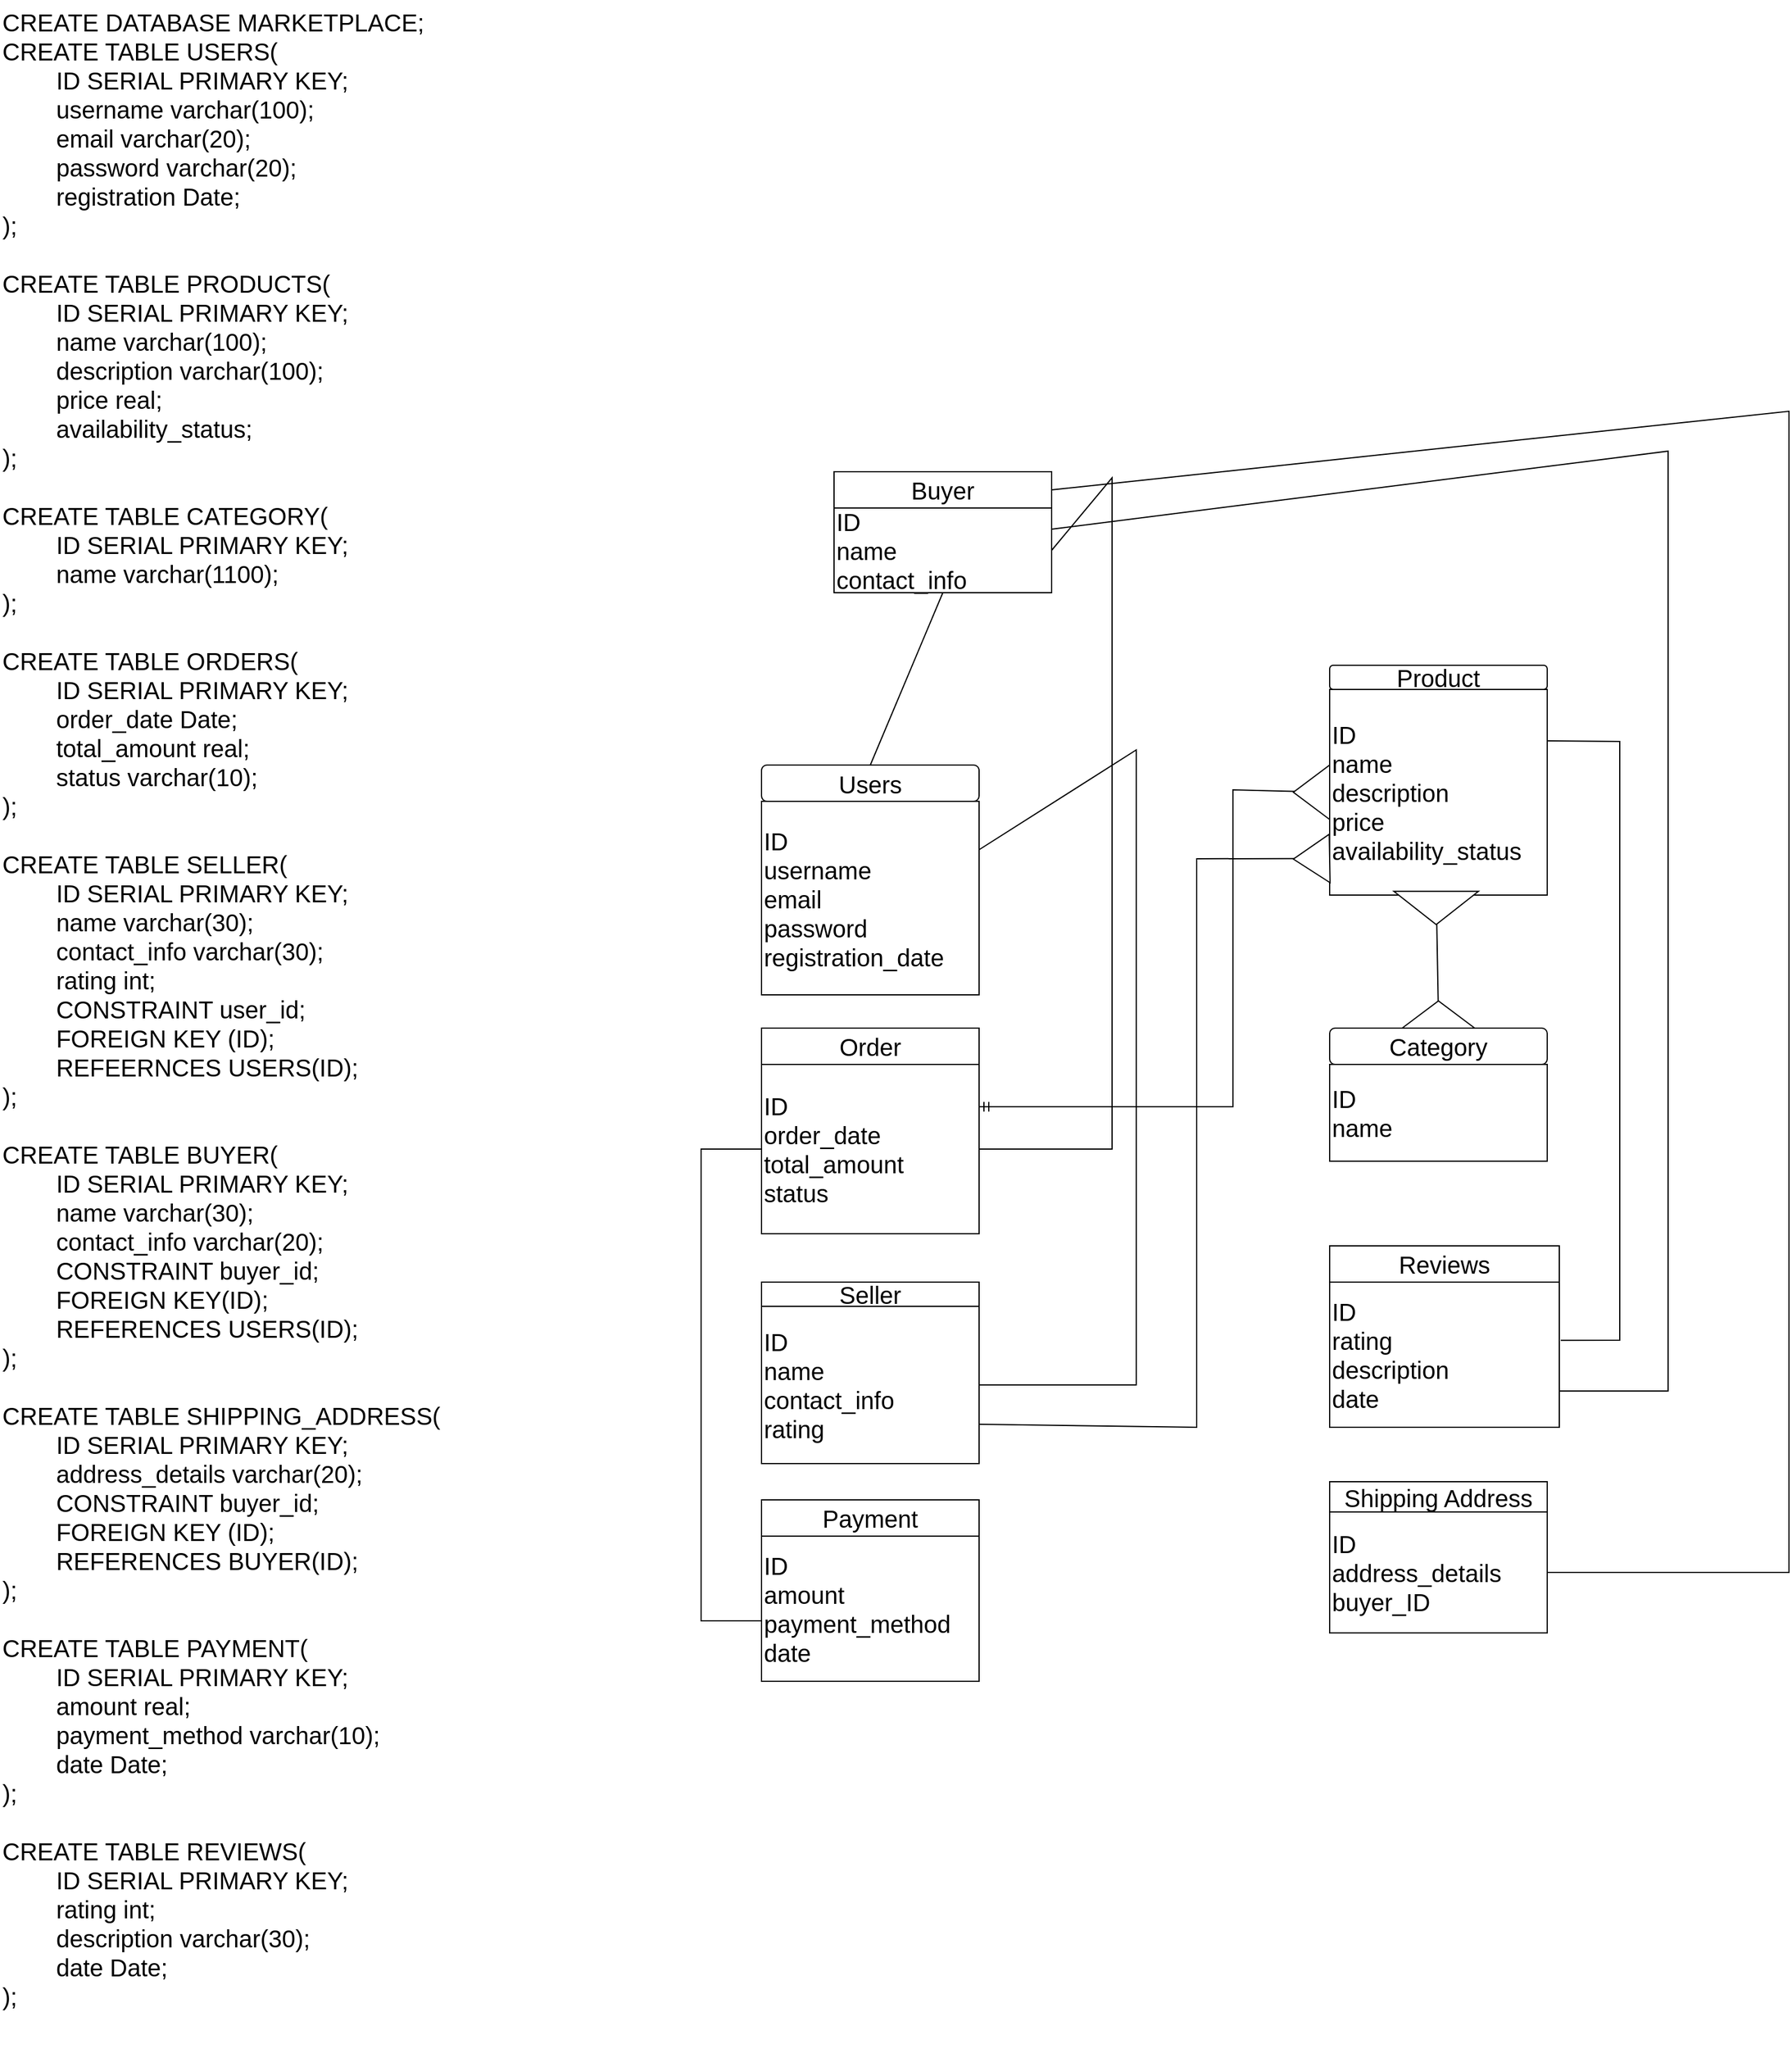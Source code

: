 <mxfile version="21.6.1" type="github">
  <diagram name="Page-1" id="s5qOFzqEYH3DueeG-3nv">
    <mxGraphModel dx="3321" dy="2258" grid="1" gridSize="10" guides="1" tooltips="1" connect="1" arrows="1" fold="1" page="1" pageScale="1" pageWidth="2336" pageHeight="1654" math="0" shadow="0">
      <root>
        <mxCell id="0" />
        <mxCell id="1" parent="0" />
        <mxCell id="ZqHtmgtTxUDUTJlmeNIM-3" value="Users" style="rounded=1;whiteSpace=wrap;html=1;fontSize=20;" parent="1" vertex="1">
          <mxGeometry x="70" y="62.5" width="180" height="30" as="geometry" />
        </mxCell>
        <mxCell id="ZqHtmgtTxUDUTJlmeNIM-4" value="ID&lt;br&gt;username&lt;br&gt;email&lt;br&gt;password&lt;br&gt;registration_date" style="rounded=0;whiteSpace=wrap;html=1;fontSize=20;labelPosition=center;verticalLabelPosition=middle;align=left;verticalAlign=middle;" parent="1" vertex="1">
          <mxGeometry x="70" y="92.5" width="180" height="160" as="geometry" />
        </mxCell>
        <mxCell id="ZqHtmgtTxUDUTJlmeNIM-5" value="Product" style="rounded=1;whiteSpace=wrap;html=1;fontSize=20;" parent="1" vertex="1">
          <mxGeometry x="540" y="-20" width="180" height="20" as="geometry" />
        </mxCell>
        <mxCell id="ZqHtmgtTxUDUTJlmeNIM-6" value="ID&lt;br&gt;name&lt;br&gt;description&lt;br&gt;price&lt;br&gt;availability_status" style="rounded=0;whiteSpace=wrap;html=1;fontSize=20;align=left;" parent="1" vertex="1">
          <mxGeometry x="540" width="180" height="170" as="geometry" />
        </mxCell>
        <mxCell id="ZqHtmgtTxUDUTJlmeNIM-7" value="Category" style="rounded=1;whiteSpace=wrap;html=1;fontSize=20;" parent="1" vertex="1">
          <mxGeometry x="540" y="280" width="180" height="30" as="geometry" />
        </mxCell>
        <mxCell id="ZqHtmgtTxUDUTJlmeNIM-8" value="ID&lt;br&gt;name" style="rounded=0;whiteSpace=wrap;html=1;fontSize=20;align=left;" parent="1" vertex="1">
          <mxGeometry x="540" y="310" width="180" height="80" as="geometry" />
        </mxCell>
        <mxCell id="ZqHtmgtTxUDUTJlmeNIM-10" value="Order" style="rounded=0;whiteSpace=wrap;html=1;fontSize=20;" parent="1" vertex="1">
          <mxGeometry x="70" y="280" width="180" height="30" as="geometry" />
        </mxCell>
        <mxCell id="ZqHtmgtTxUDUTJlmeNIM-11" value="ID&lt;br&gt;order_date&lt;br&gt;total_amount&lt;br&gt;status" style="rounded=0;whiteSpace=wrap;html=1;fontSize=20;align=left;" parent="1" vertex="1">
          <mxGeometry x="70" y="310" width="180" height="140" as="geometry" />
        </mxCell>
        <mxCell id="ZqHtmgtTxUDUTJlmeNIM-12" value="Seller" style="rounded=0;whiteSpace=wrap;html=1;fontSize=20;" parent="1" vertex="1">
          <mxGeometry x="70" y="490" width="180" height="20" as="geometry" />
        </mxCell>
        <mxCell id="ZqHtmgtTxUDUTJlmeNIM-13" value="ID&lt;br&gt;name&lt;br&gt;contact_info&lt;br&gt;rating" style="rounded=0;whiteSpace=wrap;html=1;fontSize=20;align=left;" parent="1" vertex="1">
          <mxGeometry x="70" y="510" width="180" height="130" as="geometry" />
        </mxCell>
        <mxCell id="ZqHtmgtTxUDUTJlmeNIM-14" value="Reviews" style="rounded=0;whiteSpace=wrap;html=1;fontSize=20;" parent="1" vertex="1">
          <mxGeometry x="540" y="460" width="190" height="30" as="geometry" />
        </mxCell>
        <mxCell id="ZqHtmgtTxUDUTJlmeNIM-15" value="ID&lt;br&gt;rating&lt;br&gt;description&lt;br&gt;date" style="rounded=0;whiteSpace=wrap;html=1;fontSize=20;align=left;" parent="1" vertex="1">
          <mxGeometry x="540" y="490" width="190" height="120" as="geometry" />
        </mxCell>
        <mxCell id="ZqHtmgtTxUDUTJlmeNIM-16" value="Payment" style="rounded=0;whiteSpace=wrap;html=1;fontSize=20;" parent="1" vertex="1">
          <mxGeometry x="70" y="670" width="180" height="30" as="geometry" />
        </mxCell>
        <mxCell id="ZqHtmgtTxUDUTJlmeNIM-17" value="ID&lt;br&gt;amount&lt;br&gt;payment_method&lt;br&gt;date" style="rounded=0;whiteSpace=wrap;html=1;fontSize=20;align=left;" parent="1" vertex="1">
          <mxGeometry x="70" y="700" width="180" height="120" as="geometry" />
        </mxCell>
        <mxCell id="ZqHtmgtTxUDUTJlmeNIM-18" value="Shipping Address" style="rounded=0;whiteSpace=wrap;html=1;fontSize=20;" parent="1" vertex="1">
          <mxGeometry x="540" y="655" width="180" height="25" as="geometry" />
        </mxCell>
        <mxCell id="ZqHtmgtTxUDUTJlmeNIM-19" value="ID&lt;br&gt;address_details&lt;br&gt;buyer_ID" style="rounded=0;whiteSpace=wrap;html=1;fontSize=20;align=left;" parent="1" vertex="1">
          <mxGeometry x="540" y="680" width="180" height="100" as="geometry" />
        </mxCell>
        <mxCell id="ZqHtmgtTxUDUTJlmeNIM-20" value="" style="endArrow=none;html=1;rounded=0;entryX=1;entryY=0.25;entryDx=0;entryDy=0;exitX=1;exitY=0.5;exitDx=0;exitDy=0;" parent="1" source="ZqHtmgtTxUDUTJlmeNIM-13" target="ZqHtmgtTxUDUTJlmeNIM-4" edge="1">
          <mxGeometry width="50" height="50" relative="1" as="geometry">
            <mxPoint x="510" y="530" as="sourcePoint" />
            <mxPoint x="560" y="480" as="targetPoint" />
            <Array as="points">
              <mxPoint x="380" y="575" />
              <mxPoint x="380" y="280" />
              <mxPoint x="380" y="170" />
              <mxPoint x="380" y="50" />
            </Array>
          </mxGeometry>
        </mxCell>
        <mxCell id="ZqHtmgtTxUDUTJlmeNIM-21" value="" style="endArrow=none;html=1;rounded=0;entryX=0.5;entryY=1;entryDx=0;entryDy=0;" parent="1" source="ZqHtmgtTxUDUTJlmeNIM-24" target="ZqHtmgtTxUDUTJlmeNIM-6" edge="1">
          <mxGeometry width="50" height="50" relative="1" as="geometry">
            <mxPoint x="630" y="280" as="sourcePoint" />
            <mxPoint x="560" y="480" as="targetPoint" />
          </mxGeometry>
        </mxCell>
        <mxCell id="ZqHtmgtTxUDUTJlmeNIM-23" value="" style="endArrow=none;html=1;rounded=0;entryX=0.5;entryY=1;entryDx=0;entryDy=0;" parent="1" target="ZqHtmgtTxUDUTJlmeNIM-22" edge="1">
          <mxGeometry width="50" height="50" relative="1" as="geometry">
            <mxPoint x="630" y="280" as="sourcePoint" />
            <mxPoint x="630" y="170" as="targetPoint" />
          </mxGeometry>
        </mxCell>
        <mxCell id="ZqHtmgtTxUDUTJlmeNIM-22" value="" style="triangle;whiteSpace=wrap;html=1;rotation=-90;" parent="1" vertex="1">
          <mxGeometry x="618.75" y="238.75" width="22.5" height="60" as="geometry" />
        </mxCell>
        <mxCell id="ZqHtmgtTxUDUTJlmeNIM-25" value="" style="endArrow=none;html=1;rounded=0;entryX=0;entryY=0.5;entryDx=0;entryDy=0;" parent="1" source="ZqHtmgtTxUDUTJlmeNIM-22" target="ZqHtmgtTxUDUTJlmeNIM-24" edge="1">
          <mxGeometry width="50" height="50" relative="1" as="geometry">
            <mxPoint x="630" y="258" as="sourcePoint" />
            <mxPoint x="630" y="170" as="targetPoint" />
          </mxGeometry>
        </mxCell>
        <mxCell id="ZqHtmgtTxUDUTJlmeNIM-24" value="" style="triangle;whiteSpace=wrap;html=1;rotation=90;" parent="1" vertex="1">
          <mxGeometry x="614.38" y="145.63" width="27.5" height="70" as="geometry" />
        </mxCell>
        <mxCell id="ZqHtmgtTxUDUTJlmeNIM-30" style="edgeStyle=orthogonalEdgeStyle;rounded=0;orthogonalLoop=1;jettySize=auto;html=1;entryX=0.444;entryY=0.444;entryDx=0;entryDy=0;entryPerimeter=0;" parent="1" source="ZqHtmgtTxUDUTJlmeNIM-26" target="ZqHtmgtTxUDUTJlmeNIM-27" edge="1">
          <mxGeometry relative="1" as="geometry" />
        </mxCell>
        <mxCell id="ZqHtmgtTxUDUTJlmeNIM-26" value="Buyer" style="rounded=0;whiteSpace=wrap;html=1;fontSize=20;" parent="1" vertex="1">
          <mxGeometry x="130" y="-180" width="180" height="30" as="geometry" />
        </mxCell>
        <mxCell id="ZqHtmgtTxUDUTJlmeNIM-27" value="ID&lt;br&gt;name&lt;br&gt;contact_info" style="rounded=0;whiteSpace=wrap;html=1;fontSize=20;align=left;" parent="1" vertex="1">
          <mxGeometry x="130" y="-150" width="180" height="70" as="geometry" />
        </mxCell>
        <mxCell id="ZqHtmgtTxUDUTJlmeNIM-29" value="" style="endArrow=none;html=1;rounded=0;entryX=0.5;entryY=1;entryDx=0;entryDy=0;exitX=0.5;exitY=0;exitDx=0;exitDy=0;" parent="1" source="ZqHtmgtTxUDUTJlmeNIM-3" target="ZqHtmgtTxUDUTJlmeNIM-27" edge="1">
          <mxGeometry width="50" height="50" relative="1" as="geometry">
            <mxPoint x="170" y="-30" as="sourcePoint" />
            <mxPoint x="310" y="-300" as="targetPoint" />
          </mxGeometry>
        </mxCell>
        <mxCell id="ZqHtmgtTxUDUTJlmeNIM-31" value="" style="endArrow=none;html=1;rounded=0;exitX=1;exitY=0.5;exitDx=0;exitDy=0;entryX=1;entryY=0.5;entryDx=0;entryDy=0;" parent="1" source="ZqHtmgtTxUDUTJlmeNIM-11" target="ZqHtmgtTxUDUTJlmeNIM-27" edge="1">
          <mxGeometry width="50" height="50" relative="1" as="geometry">
            <mxPoint x="260" y="270" as="sourcePoint" />
            <mxPoint x="310" y="220" as="targetPoint" />
            <Array as="points">
              <mxPoint x="360" y="380" />
              <mxPoint x="360" y="-175" />
            </Array>
          </mxGeometry>
        </mxCell>
        <mxCell id="ZqHtmgtTxUDUTJlmeNIM-34" value="" style="endArrow=ERmany;html=1;rounded=0;entryX=0;entryY=0.5;entryDx=0;entryDy=0;exitX=1;exitY=0.25;exitDx=0;exitDy=0;endFill=0;startArrow=ERmandOne;startFill=0;" parent="1" source="ZqHtmgtTxUDUTJlmeNIM-11" target="ZqHtmgtTxUDUTJlmeNIM-33" edge="1">
          <mxGeometry width="50" height="50" relative="1" as="geometry">
            <mxPoint x="250" y="345" as="sourcePoint" />
            <mxPoint x="540" y="85" as="targetPoint" />
            <Array as="points">
              <mxPoint x="460" y="345" />
              <mxPoint x="460" y="280" />
              <mxPoint x="460" y="83" />
            </Array>
          </mxGeometry>
        </mxCell>
        <mxCell id="ZqHtmgtTxUDUTJlmeNIM-33" value="" style="triangle;whiteSpace=wrap;html=1;rotation=-180;strokeWidth=1;" parent="1" vertex="1">
          <mxGeometry x="510" y="62.5" width="30" height="45" as="geometry" />
        </mxCell>
        <mxCell id="ZqHtmgtTxUDUTJlmeNIM-37" value="" style="endArrow=none;html=1;rounded=0;exitX=1;exitY=0.75;exitDx=0;exitDy=0;entryX=0;entryY=0.5;entryDx=0;entryDy=0;" parent="1" source="ZqHtmgtTxUDUTJlmeNIM-13" target="ZqHtmgtTxUDUTJlmeNIM-36" edge="1">
          <mxGeometry width="50" height="50" relative="1" as="geometry">
            <mxPoint x="250" y="608" as="sourcePoint" />
            <mxPoint x="535" y="144" as="targetPoint" />
            <Array as="points">
              <mxPoint x="430" y="610" />
              <mxPoint x="430" y="400" />
              <mxPoint x="430" y="140" />
            </Array>
          </mxGeometry>
        </mxCell>
        <mxCell id="ZqHtmgtTxUDUTJlmeNIM-36" value="" style="triangle;whiteSpace=wrap;html=1;rotation=-181;" parent="1" vertex="1">
          <mxGeometry x="510" y="120" width="30" height="40" as="geometry" />
        </mxCell>
        <mxCell id="ZqHtmgtTxUDUTJlmeNIM-38" value="" style="endArrow=none;html=1;rounded=0;entryX=1;entryY=0.25;entryDx=0;entryDy=0;exitX=1.006;exitY=0.401;exitDx=0;exitDy=0;exitPerimeter=0;" parent="1" source="ZqHtmgtTxUDUTJlmeNIM-15" target="ZqHtmgtTxUDUTJlmeNIM-6" edge="1">
          <mxGeometry width="50" height="50" relative="1" as="geometry">
            <mxPoint x="730" y="520" as="sourcePoint" />
            <mxPoint x="310" y="300" as="targetPoint" />
            <Array as="points">
              <mxPoint x="780" y="538" />
              <mxPoint x="780" y="280" />
              <mxPoint x="780" y="43" />
            </Array>
          </mxGeometry>
        </mxCell>
        <mxCell id="ZqHtmgtTxUDUTJlmeNIM-39" value="" style="endArrow=none;html=1;rounded=0;exitX=1;exitY=0.75;exitDx=0;exitDy=0;entryX=1;entryY=0.25;entryDx=0;entryDy=0;" parent="1" source="ZqHtmgtTxUDUTJlmeNIM-15" target="ZqHtmgtTxUDUTJlmeNIM-27" edge="1">
          <mxGeometry width="50" height="50" relative="1" as="geometry">
            <mxPoint x="260" y="350" as="sourcePoint" />
            <mxPoint x="310" y="300" as="targetPoint" />
            <Array as="points">
              <mxPoint x="820" y="580" />
              <mxPoint x="820" y="-197" />
            </Array>
          </mxGeometry>
        </mxCell>
        <mxCell id="ZqHtmgtTxUDUTJlmeNIM-40" value="" style="endArrow=none;html=1;rounded=0;entryX=0;entryY=0.5;entryDx=0;entryDy=0;" parent="1" target="ZqHtmgtTxUDUTJlmeNIM-11" edge="1">
          <mxGeometry width="50" height="50" relative="1" as="geometry">
            <mxPoint x="70" y="770" as="sourcePoint" />
            <mxPoint x="310" y="420" as="targetPoint" />
            <Array as="points">
              <mxPoint x="20" y="770" />
              <mxPoint x="20" y="380" />
            </Array>
          </mxGeometry>
        </mxCell>
        <mxCell id="ZqHtmgtTxUDUTJlmeNIM-41" value="" style="endArrow=none;html=1;rounded=0;exitX=1;exitY=0.5;exitDx=0;exitDy=0;entryX=1;entryY=0.5;entryDx=0;entryDy=0;" parent="1" source="ZqHtmgtTxUDUTJlmeNIM-19" target="ZqHtmgtTxUDUTJlmeNIM-26" edge="1">
          <mxGeometry width="50" height="50" relative="1" as="geometry">
            <mxPoint x="480" y="290" as="sourcePoint" />
            <mxPoint x="530" y="240" as="targetPoint" />
            <Array as="points">
              <mxPoint x="920" y="730" />
              <mxPoint x="920" y="130" />
              <mxPoint x="920" y="-230" />
            </Array>
          </mxGeometry>
        </mxCell>
        <mxCell id="ZqHtmgtTxUDUTJlmeNIM-44" value="CREATE DATABASE MARKETPLACE;&lt;br&gt;CREATE TABLE USERS(&lt;br&gt;&lt;span style=&quot;white-space: pre;&quot;&gt;&lt;span style=&quot;white-space: pre;&quot;&gt;&#x9;&lt;/span&gt;ID SERIAL PRIMARY KEY;&lt;br&gt;&lt;span style=&quot;white-space: pre;&quot;&gt;&#x9;&lt;/span&gt;username varchar(100);&lt;br&gt;&lt;span style=&quot;white-space: pre;&quot;&gt;&#x9;&lt;/span&gt;email varchar(20);&lt;br&gt;&lt;span style=&quot;white-space: pre;&quot;&gt;&#x9;&lt;/span&gt;password varchar(20);&lt;br&gt;&lt;span style=&quot;white-space: pre;&quot;&gt;&#x9;&lt;/span&gt;registration Date;&#x9;&lt;/span&gt;&lt;br&gt;);&lt;br&gt;&lt;br&gt;CREATE TABLE PRODUCTS(&lt;br&gt;&lt;span style=&quot;white-space: pre;&quot;&gt;&#x9;&lt;/span&gt;ID SERIAL PRIMARY KEY;&lt;br&gt;&lt;span style=&quot;white-space: pre;&quot;&gt;&#x9;&lt;/span&gt;name varchar(100);&lt;br&gt;&lt;span style=&quot;white-space: pre;&quot;&gt;&#x9;&lt;/span&gt;description varchar(100);&lt;br&gt;&lt;span style=&quot;white-space: pre;&quot;&gt;&#x9;&lt;/span&gt;price real;&lt;br&gt;&lt;span style=&quot;white-space: pre;&quot;&gt;&#x9;&lt;/span&gt;availability_status;&lt;br&gt;);&lt;br&gt;&lt;br&gt;CREATE TABLE CATEGORY(&lt;br&gt;&lt;span style=&quot;white-space: pre;&quot;&gt;&#x9;&lt;/span&gt;ID SERIAL PRIMARY KEY;&lt;br&gt;&lt;span style=&quot;white-space: pre;&quot;&gt;&#x9;&lt;/span&gt;name varchar(1100);&lt;br&gt;);&lt;br&gt;&lt;br&gt;CREATE TABLE ORDERS(&lt;br&gt;&lt;span style=&quot;white-space: pre;&quot;&gt;&#x9;&lt;/span&gt;ID SERIAL PRIMARY KEY;&lt;br&gt;&lt;span style=&quot;white-space: pre;&quot;&gt;&#x9;&lt;/span&gt;order_date Date;&lt;br&gt;&lt;span style=&quot;white-space: pre;&quot;&gt;&#x9;&lt;/span&gt;total_amount real;&lt;br&gt;&lt;span style=&quot;white-space: pre;&quot;&gt;&#x9;&lt;/span&gt;status varchar(10);&lt;br&gt;);&lt;br&gt;&lt;br&gt;CREATE TABLE SELLER(&lt;br&gt;&lt;span style=&quot;white-space: pre;&quot;&gt;&#x9;&lt;/span&gt;ID SERIAL PRIMARY KEY;&lt;br&gt;&lt;span style=&quot;white-space: pre;&quot;&gt;&#x9;&lt;/span&gt;name varchar(30);&lt;br&gt;&lt;span style=&quot;white-space: pre;&quot;&gt;&#x9;&lt;/span&gt;contact_info varchar(30);&lt;br&gt;&lt;span style=&quot;white-space: pre;&quot;&gt;&#x9;&lt;/span&gt;rating int;&lt;br&gt;&lt;span style=&quot;white-space: pre;&quot;&gt;&#x9;&lt;/span&gt;CONSTRAINT user_id;&lt;br&gt;&lt;span style=&quot;white-space: pre;&quot;&gt;&#x9;&lt;/span&gt;FOREIGN KEY (ID);&lt;br&gt;&lt;span style=&quot;white-space: pre;&quot;&gt;&#x9;&lt;/span&gt;REFEERNCES USERS(ID);&lt;br&gt;);&lt;br&gt;&lt;br&gt;CREATE TABLE BUYER(&lt;br&gt;&lt;span style=&quot;white-space: pre;&quot;&gt;&#x9;&lt;/span&gt;ID SERIAL PRIMARY KEY;&lt;br&gt;&lt;span style=&quot;white-space: pre;&quot;&gt;&#x9;&lt;/span&gt;name varchar(30);&lt;br&gt;&lt;span style=&quot;white-space: pre;&quot;&gt;&#x9;&lt;/span&gt;contact_info varchar(20);&lt;br&gt;&lt;span style=&quot;white-space: pre;&quot;&gt;&#x9;&lt;/span&gt;CONSTRAINT buyer_id;&lt;br&gt;&lt;span style=&quot;white-space: pre;&quot;&gt;&#x9;&lt;/span&gt;FOREIGN KEY(ID);&lt;br&gt;&lt;span style=&quot;white-space: pre;&quot;&gt;&#x9;&lt;/span&gt;REFERENCES USERS(ID);&lt;br&gt;);&lt;br&gt;&lt;br&gt;CREATE TABLE SHIPPING_ADDRESS(&lt;br&gt;&lt;span style=&quot;white-space: pre;&quot;&gt;&#x9;&lt;/span&gt;ID SERIAL PRIMARY KEY;&lt;br&gt;&lt;span style=&quot;white-space: pre;&quot;&gt;&#x9;&lt;/span&gt;address_details varchar(20);&lt;br&gt;&lt;span style=&quot;white-space: pre;&quot;&gt;&#x9;&lt;/span&gt;CONSTRAINT buyer_id;&lt;br&gt;&lt;span style=&quot;white-space: pre;&quot;&gt;&#x9;&lt;/span&gt;FOREIGN KEY (ID);&lt;br&gt;&lt;span style=&quot;white-space: pre;&quot;&gt;&#x9;&lt;/span&gt;REFERENCES BUYER(ID);&lt;br&gt;);&lt;br&gt;&lt;br&gt;CREATE TABLE PAYMENT(&lt;br&gt;&lt;span style=&quot;white-space: pre;&quot;&gt;&#x9;&lt;/span&gt;ID SERIAL PRIMARY KEY;&lt;br&gt;&lt;span style=&quot;white-space: pre;&quot;&gt;&#x9;&lt;/span&gt;amount real;&lt;br&gt;&lt;span style=&quot;white-space: pre;&quot;&gt;&#x9;&lt;/span&gt;payment_method varchar(10);&lt;br&gt;&lt;span style=&quot;white-space: pre;&quot;&gt;&#x9;&lt;/span&gt;date Date;&lt;br&gt;);&lt;br&gt;&lt;br&gt;CREATE TABLE REVIEWS(&lt;br&gt;&lt;span style=&quot;white-space: pre;&quot;&gt;&#x9;&lt;/span&gt;ID SERIAL PRIMARY KEY;&lt;br&gt;&lt;span style=&quot;white-space: pre;&quot;&gt;&#x9;&lt;/span&gt;rating int;&lt;br&gt;&lt;span style=&quot;white-space: pre;&quot;&gt;&#x9;&lt;/span&gt;description varchar(30);&lt;br&gt;&lt;span style=&quot;white-space: pre;&quot;&gt;&#x9;&lt;/span&gt;date Date;&lt;br&gt;);" style="text;html=1;strokeColor=none;fillColor=none;align=left;verticalAlign=top;whiteSpace=wrap;rounded=0;fontSize=20;" parent="1" vertex="1">
          <mxGeometry x="-560" y="-570" width="400" height="1693" as="geometry" />
        </mxCell>
      </root>
    </mxGraphModel>
  </diagram>
</mxfile>
